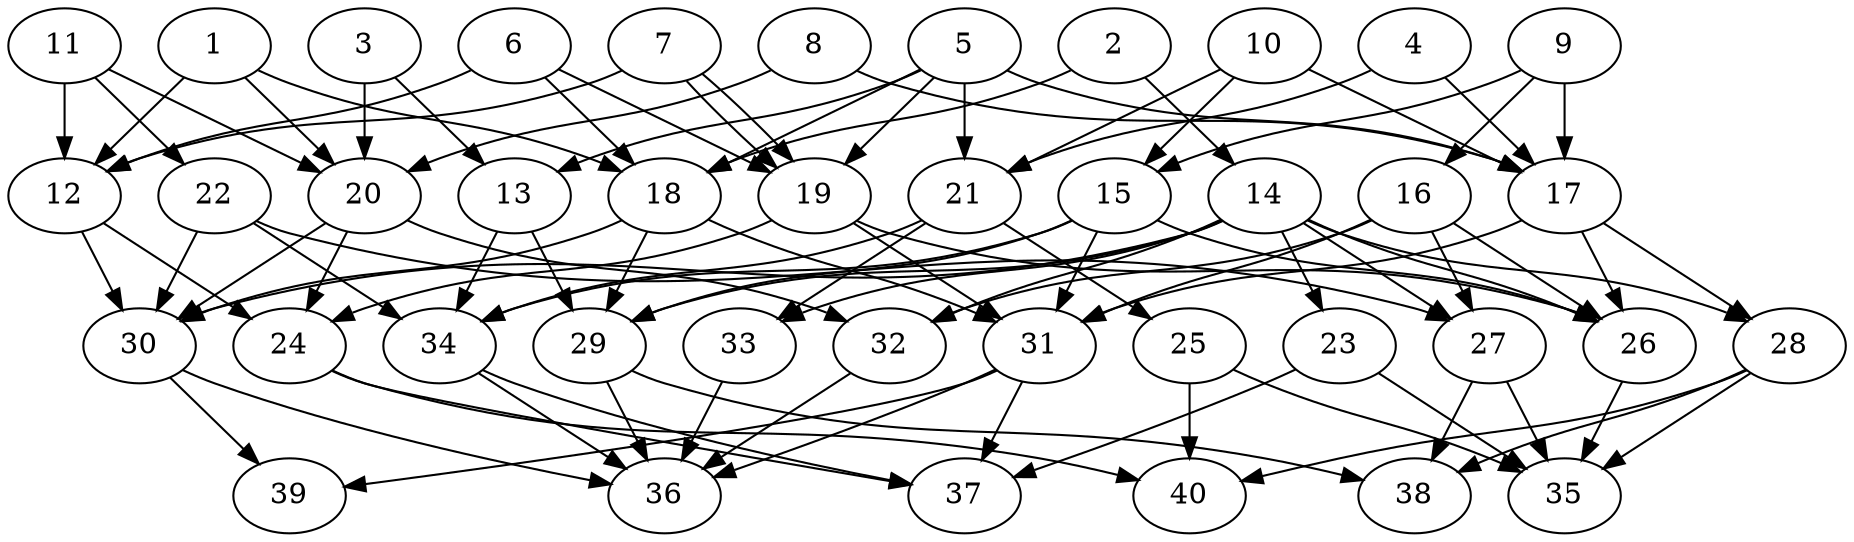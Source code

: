 // DAG automatically generated by daggen at Thu Oct  3 14:06:49 2019
// ./daggen --dot -n 40 --ccr 0.3 --fat 0.7 --regular 0.7 --density 0.5 --mindata 5242880 --maxdata 52428800 
digraph G {
  1 [size="53565440", alpha="0.11", expect_size="16069632"] 
  1 -> 12 [size ="16069632"]
  1 -> 18 [size ="16069632"]
  1 -> 20 [size ="16069632"]
  2 [size="55210667", alpha="0.12", expect_size="16563200"] 
  2 -> 14 [size ="16563200"]
  2 -> 18 [size ="16563200"]
  3 [size="53254827", alpha="0.10", expect_size="15976448"] 
  3 -> 13 [size ="15976448"]
  3 -> 20 [size ="15976448"]
  4 [size="99416747", alpha="0.06", expect_size="29825024"] 
  4 -> 17 [size ="29825024"]
  4 -> 21 [size ="29825024"]
  5 [size="80011947", alpha="0.01", expect_size="24003584"] 
  5 -> 13 [size ="24003584"]
  5 -> 17 [size ="24003584"]
  5 -> 18 [size ="24003584"]
  5 -> 19 [size ="24003584"]
  5 -> 21 [size ="24003584"]
  6 [size="60962133", alpha="0.08", expect_size="18288640"] 
  6 -> 12 [size ="18288640"]
  6 -> 18 [size ="18288640"]
  6 -> 19 [size ="18288640"]
  7 [size="17735680", alpha="0.08", expect_size="5320704"] 
  7 -> 12 [size ="5320704"]
  7 -> 19 [size ="5320704"]
  7 -> 19 [size ="5320704"]
  8 [size="105622187", alpha="0.07", expect_size="31686656"] 
  8 -> 17 [size ="31686656"]
  8 -> 20 [size ="31686656"]
  9 [size="38850560", alpha="0.18", expect_size="11655168"] 
  9 -> 15 [size ="11655168"]
  9 -> 16 [size ="11655168"]
  9 -> 17 [size ="11655168"]
  10 [size="80793600", alpha="0.06", expect_size="24238080"] 
  10 -> 15 [size ="24238080"]
  10 -> 17 [size ="24238080"]
  10 -> 21 [size ="24238080"]
  11 [size="54033067", alpha="0.07", expect_size="16209920"] 
  11 -> 12 [size ="16209920"]
  11 -> 20 [size ="16209920"]
  11 -> 22 [size ="16209920"]
  12 [size="138332160", alpha="0.09", expect_size="41499648"] 
  12 -> 24 [size ="41499648"]
  12 -> 30 [size ="41499648"]
  13 [size="77602133", alpha="0.14", expect_size="23280640"] 
  13 -> 29 [size ="23280640"]
  13 -> 34 [size ="23280640"]
  14 [size="154907307", alpha="0.13", expect_size="46472192"] 
  14 -> 23 [size ="46472192"]
  14 -> 26 [size ="46472192"]
  14 -> 27 [size ="46472192"]
  14 -> 28 [size ="46472192"]
  14 -> 29 [size ="46472192"]
  14 -> 30 [size ="46472192"]
  14 -> 32 [size ="46472192"]
  14 -> 33 [size ="46472192"]
  15 [size="48165547", alpha="0.18", expect_size="14449664"] 
  15 -> 26 [size ="14449664"]
  15 -> 29 [size ="14449664"]
  15 -> 31 [size ="14449664"]
  15 -> 34 [size ="14449664"]
  16 [size="54770347", alpha="0.16", expect_size="16431104"] 
  16 -> 26 [size ="16431104"]
  16 -> 27 [size ="16431104"]
  16 -> 31 [size ="16431104"]
  16 -> 32 [size ="16431104"]
  17 [size="119674880", alpha="0.02", expect_size="35902464"] 
  17 -> 26 [size ="35902464"]
  17 -> 28 [size ="35902464"]
  17 -> 31 [size ="35902464"]
  18 [size="25408853", alpha="0.05", expect_size="7622656"] 
  18 -> 29 [size ="7622656"]
  18 -> 30 [size ="7622656"]
  18 -> 31 [size ="7622656"]
  19 [size="77998080", alpha="0.09", expect_size="23399424"] 
  19 -> 24 [size ="23399424"]
  19 -> 26 [size ="23399424"]
  19 -> 31 [size ="23399424"]
  20 [size="62078293", alpha="0.18", expect_size="18623488"] 
  20 -> 24 [size ="18623488"]
  20 -> 30 [size ="18623488"]
  20 -> 32 [size ="18623488"]
  21 [size="108049067", alpha="0.11", expect_size="32414720"] 
  21 -> 25 [size ="32414720"]
  21 -> 33 [size ="32414720"]
  21 -> 34 [size ="32414720"]
  22 [size="159467520", alpha="0.10", expect_size="47840256"] 
  22 -> 27 [size ="47840256"]
  22 -> 30 [size ="47840256"]
  22 -> 34 [size ="47840256"]
  23 [size="70130347", alpha="0.13", expect_size="21039104"] 
  23 -> 35 [size ="21039104"]
  23 -> 37 [size ="21039104"]
  24 [size="24070827", alpha="0.06", expect_size="7221248"] 
  24 -> 37 [size ="7221248"]
  24 -> 40 [size ="7221248"]
  25 [size="129774933", alpha="0.08", expect_size="38932480"] 
  25 -> 35 [size ="38932480"]
  25 -> 40 [size ="38932480"]
  26 [size="111930027", alpha="0.15", expect_size="33579008"] 
  26 -> 35 [size ="33579008"]
  27 [size="82851840", alpha="0.02", expect_size="24855552"] 
  27 -> 35 [size ="24855552"]
  27 -> 38 [size ="24855552"]
  28 [size="101884587", alpha="0.20", expect_size="30565376"] 
  28 -> 35 [size ="30565376"]
  28 -> 38 [size ="30565376"]
  28 -> 40 [size ="30565376"]
  29 [size="140902400", alpha="0.01", expect_size="42270720"] 
  29 -> 36 [size ="42270720"]
  29 -> 38 [size ="42270720"]
  30 [size="50845013", alpha="0.10", expect_size="15253504"] 
  30 -> 36 [size ="15253504"]
  30 -> 39 [size ="15253504"]
  31 [size="32310613", alpha="0.03", expect_size="9693184"] 
  31 -> 36 [size ="9693184"]
  31 -> 37 [size ="9693184"]
  31 -> 39 [size ="9693184"]
  32 [size="121381547", alpha="0.12", expect_size="36414464"] 
  32 -> 36 [size ="36414464"]
  33 [size="41229653", alpha="0.09", expect_size="12368896"] 
  33 -> 36 [size ="12368896"]
  34 [size="142206293", alpha="0.03", expect_size="42661888"] 
  34 -> 36 [size ="42661888"]
  34 -> 37 [size ="42661888"]
  35 [size="34392747", alpha="0.01", expect_size="10317824"] 
  36 [size="94900907", alpha="0.04", expect_size="28470272"] 
  37 [size="52650667", alpha="0.19", expect_size="15795200"] 
  38 [size="65184427", alpha="0.16", expect_size="19555328"] 
  39 [size="63365120", alpha="0.00", expect_size="19009536"] 
  40 [size="68570453", alpha="0.11", expect_size="20571136"] 
}
